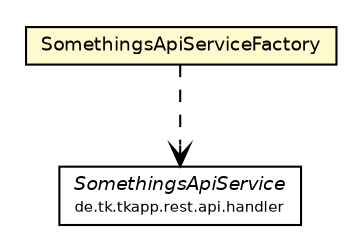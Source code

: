 #!/usr/local/bin/dot
#
# Class diagram 
# Generated by UMLGraph version 5.4 (http://www.umlgraph.org/)
#

digraph G {
	edge [fontname="Helvetica",fontsize=10,labelfontname="Helvetica",labelfontsize=10];
	node [fontname="Helvetica",fontsize=10,shape=plaintext];
	nodesep=0.25;
	ranksep=0.5;
	// de.tk.tkapp.rest.api.handler.factories.SomethingsApiServiceFactory
	c316 [label=<<table title="de.tk.tkapp.rest.api.handler.factories.SomethingsApiServiceFactory" border="0" cellborder="1" cellspacing="0" cellpadding="2" port="p" bgcolor="lemonChiffon" href="./SomethingsApiServiceFactory.html">
		<tr><td><table border="0" cellspacing="0" cellpadding="1">
<tr><td align="center" balign="center"> SomethingsApiServiceFactory </td></tr>
		</table></td></tr>
		</table>>, URL="./SomethingsApiServiceFactory.html", fontname="Helvetica", fontcolor="black", fontsize=9.0];
	// de.tk.tkapp.rest.api.handler.SomethingsApiService
	c318 [label=<<table title="de.tk.tkapp.rest.api.handler.SomethingsApiService" border="0" cellborder="1" cellspacing="0" cellpadding="2" port="p" href="../SomethingsApiService.html">
		<tr><td><table border="0" cellspacing="0" cellpadding="1">
<tr><td align="center" balign="center"><font face="Helvetica-Oblique"> SomethingsApiService </font></td></tr>
<tr><td align="center" balign="center"><font point-size="7.0"> de.tk.tkapp.rest.api.handler </font></td></tr>
		</table></td></tr>
		</table>>, URL="../SomethingsApiService.html", fontname="Helvetica", fontcolor="black", fontsize=9.0];
	// de.tk.tkapp.rest.api.handler.factories.SomethingsApiServiceFactory DEPEND de.tk.tkapp.rest.api.handler.SomethingsApiService
	c316:p -> c318:p [taillabel="", label="", headlabel="", fontname="Helvetica", fontcolor="black", fontsize=10.0, color="black", arrowhead=open, style=dashed];
}

